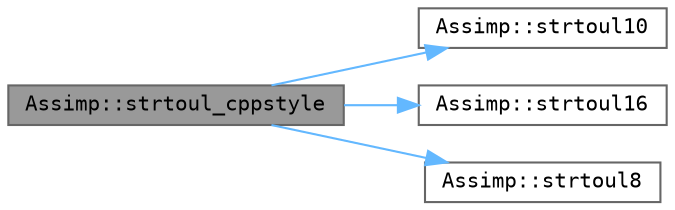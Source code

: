 digraph "Assimp::strtoul_cppstyle"
{
 // LATEX_PDF_SIZE
  bgcolor="transparent";
  edge [fontname=Terminal,fontsize=10,labelfontname=Helvetica,labelfontsize=10];
  node [fontname=Terminal,fontsize=10,shape=box,height=0.2,width=0.4];
  rankdir="LR";
  Node1 [label="Assimp::strtoul_cppstyle",height=0.2,width=0.4,color="gray40", fillcolor="grey60", style="filled", fontcolor="black",tooltip=" "];
  Node1 -> Node2 [color="steelblue1",style="solid"];
  Node2 [label="Assimp::strtoul10",height=0.2,width=0.4,color="grey40", fillcolor="white", style="filled",URL="$namespace_assimp.html#a0b34bad3b9ad1b488391ede9b4f23c07",tooltip=" "];
  Node1 -> Node3 [color="steelblue1",style="solid"];
  Node3 [label="Assimp::strtoul16",height=0.2,width=0.4,color="grey40", fillcolor="white", style="filled",URL="$namespace_assimp.html#a358486ae5448785a4eeb0b6d9ebe929b",tooltip=" "];
  Node1 -> Node4 [color="steelblue1",style="solid"];
  Node4 [label="Assimp::strtoul8",height=0.2,width=0.4,color="grey40", fillcolor="white", style="filled",URL="$namespace_assimp.html#a1c1db8ffa6363c57660b3d1d0dc8ed3f",tooltip=" "];
}
